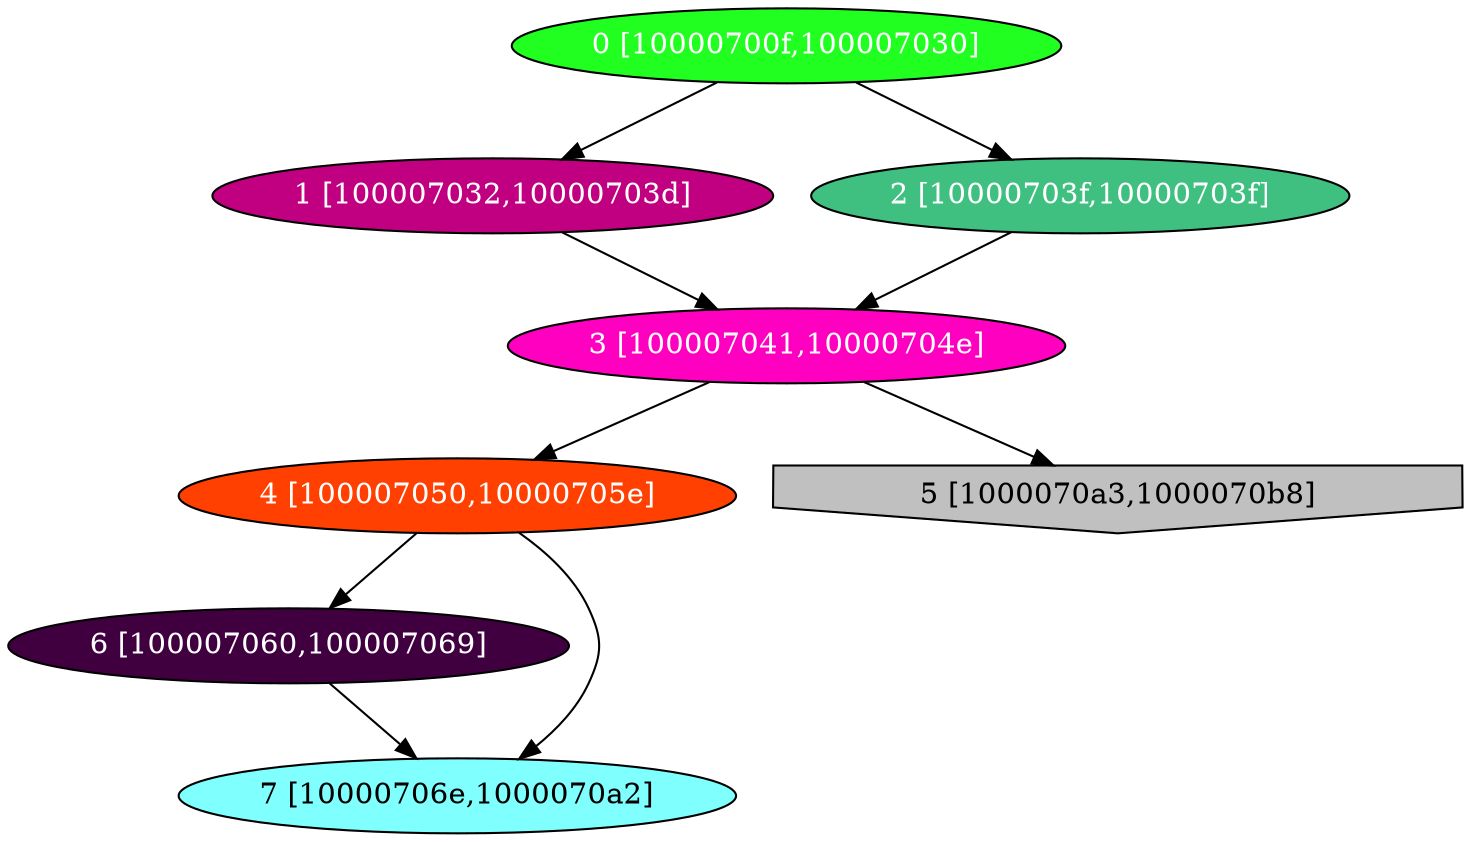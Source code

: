 diGraph tar{
	tar_0  [style=filled fillcolor="#20FF20" fontcolor="#ffffff" shape=oval label="0 [10000700f,100007030]"]
	tar_1  [style=filled fillcolor="#C00080" fontcolor="#ffffff" shape=oval label="1 [100007032,10000703d]"]
	tar_2  [style=filled fillcolor="#40C080" fontcolor="#ffffff" shape=oval label="2 [10000703f,10000703f]"]
	tar_3  [style=filled fillcolor="#FF00C0" fontcolor="#ffffff" shape=oval label="3 [100007041,10000704e]"]
	tar_4  [style=filled fillcolor="#FF4000" fontcolor="#ffffff" shape=oval label="4 [100007050,10000705e]"]
	tar_5  [style=filled fillcolor="#C0C0C0" fontcolor="#000000" shape=invhouse label="5 [1000070a3,1000070b8]"]
	tar_6  [style=filled fillcolor="#400040" fontcolor="#ffffff" shape=oval label="6 [100007060,100007069]"]
	tar_7  [style=filled fillcolor="#80FFFF" fontcolor="#000000" shape=oval label="7 [10000706e,1000070a2]"]

	tar_0 -> tar_1
	tar_0 -> tar_2
	tar_1 -> tar_3
	tar_2 -> tar_3
	tar_3 -> tar_4
	tar_3 -> tar_5
	tar_4 -> tar_6
	tar_4 -> tar_7
	tar_6 -> tar_7
}